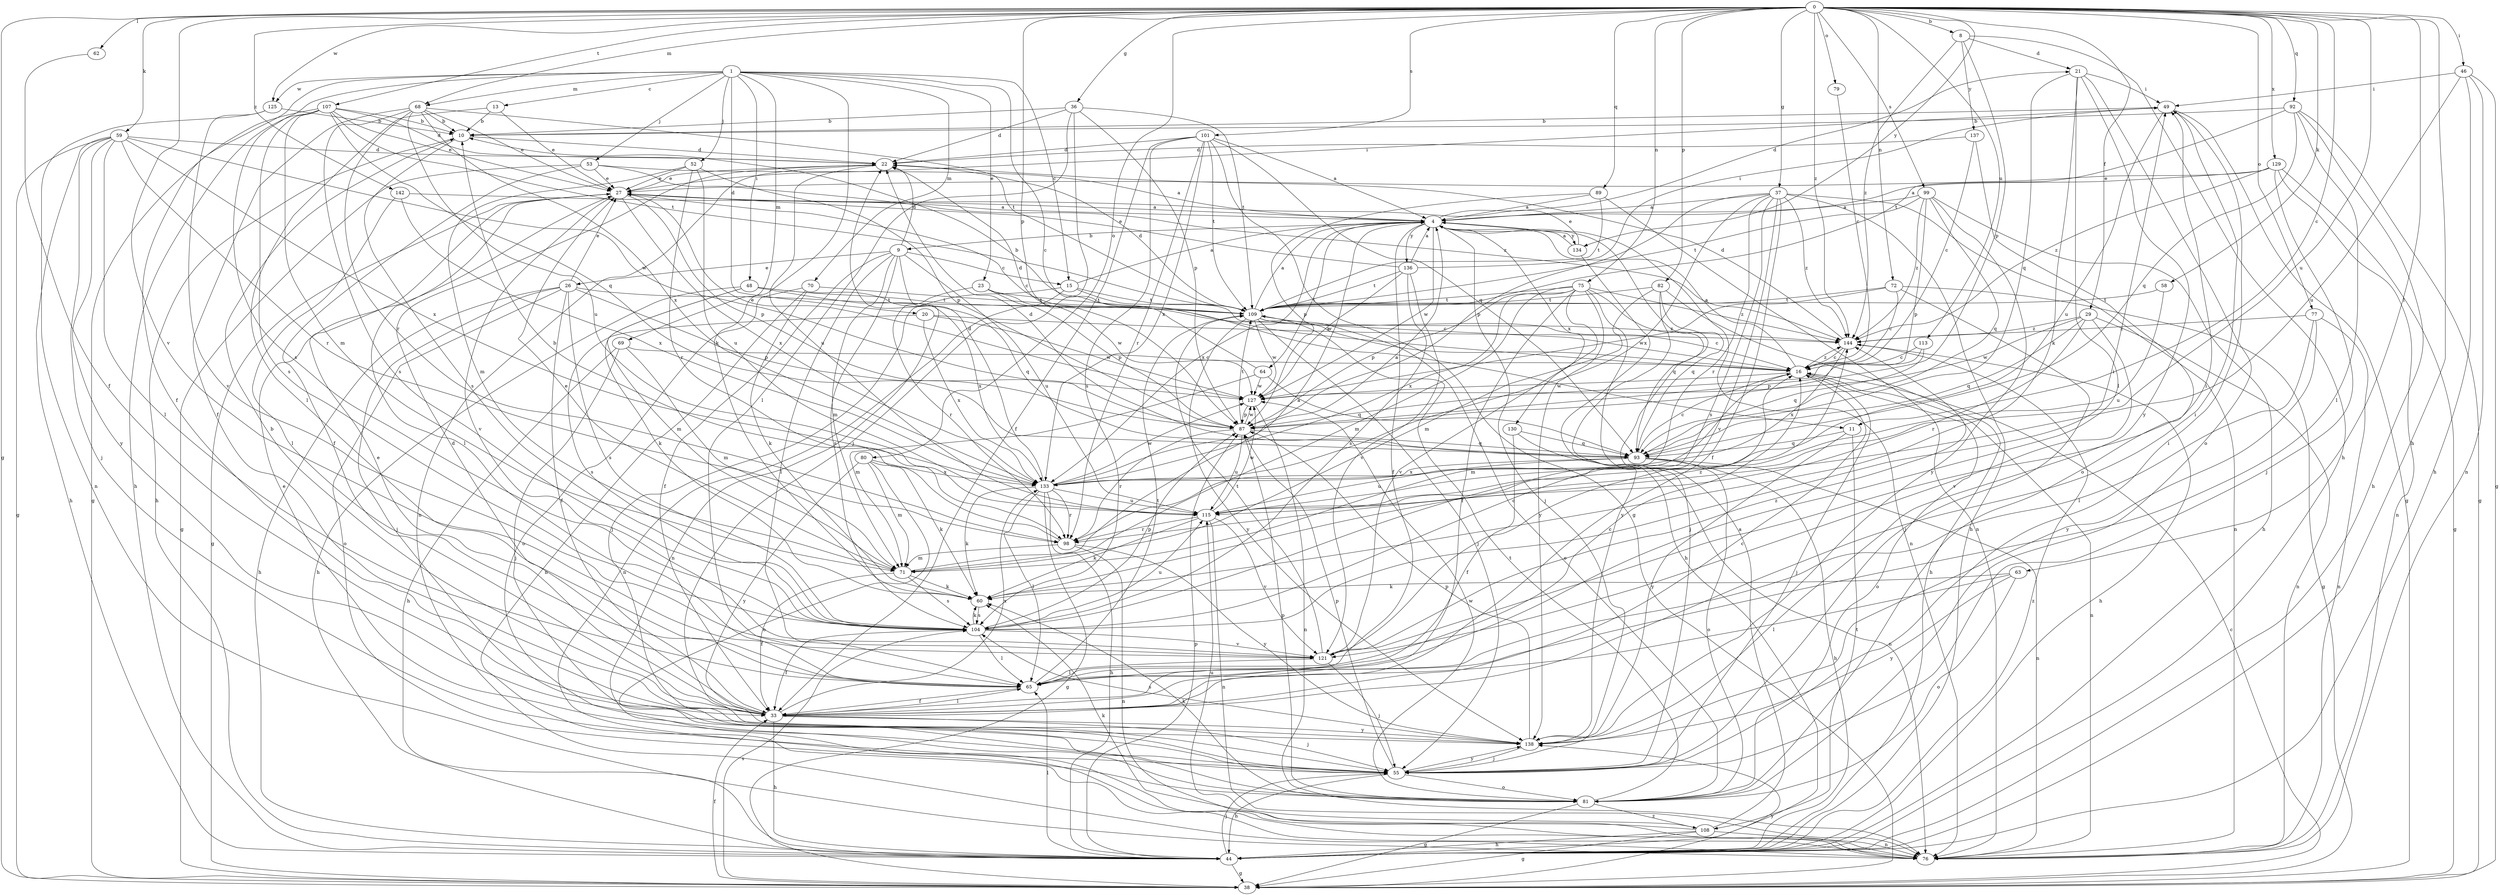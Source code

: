 strict digraph  {
0;
1;
4;
8;
9;
10;
11;
13;
15;
16;
20;
21;
22;
23;
26;
27;
29;
33;
36;
37;
38;
44;
46;
48;
49;
52;
53;
55;
58;
59;
60;
62;
63;
64;
65;
68;
69;
70;
71;
72;
75;
76;
77;
79;
80;
81;
82;
87;
89;
92;
93;
98;
99;
101;
104;
107;
108;
109;
113;
115;
121;
125;
127;
129;
130;
133;
134;
136;
137;
138;
142;
144;
0 -> 8  [label=b];
0 -> 11  [label=c];
0 -> 29  [label=f];
0 -> 36  [label=g];
0 -> 37  [label=g];
0 -> 38  [label=g];
0 -> 44  [label=h];
0 -> 46  [label=i];
0 -> 58  [label=k];
0 -> 59  [label=k];
0 -> 62  [label=l];
0 -> 63  [label=l];
0 -> 68  [label=m];
0 -> 72  [label=n];
0 -> 75  [label=n];
0 -> 77  [label=o];
0 -> 79  [label=o];
0 -> 80  [label=o];
0 -> 82  [label=p];
0 -> 87  [label=p];
0 -> 89  [label=q];
0 -> 92  [label=q];
0 -> 99  [label=s];
0 -> 101  [label=s];
0 -> 107  [label=t];
0 -> 113  [label=u];
0 -> 115  [label=u];
0 -> 121  [label=v];
0 -> 125  [label=w];
0 -> 129  [label=x];
0 -> 134  [label=y];
0 -> 142  [label=z];
0 -> 144  [label=z];
1 -> 11  [label=c];
1 -> 13  [label=c];
1 -> 15  [label=c];
1 -> 20  [label=d];
1 -> 23  [label=e];
1 -> 33  [label=f];
1 -> 48  [label=i];
1 -> 52  [label=j];
1 -> 53  [label=j];
1 -> 60  [label=k];
1 -> 68  [label=m];
1 -> 69  [label=m];
1 -> 70  [label=m];
1 -> 104  [label=s];
1 -> 125  [label=w];
4 -> 9  [label=b];
4 -> 21  [label=d];
4 -> 33  [label=f];
4 -> 55  [label=j];
4 -> 64  [label=l];
4 -> 76  [label=n];
4 -> 127  [label=w];
4 -> 130  [label=x];
4 -> 133  [label=x];
4 -> 134  [label=y];
4 -> 136  [label=y];
8 -> 21  [label=d];
8 -> 44  [label=h];
8 -> 87  [label=p];
8 -> 137  [label=y];
8 -> 144  [label=z];
9 -> 15  [label=c];
9 -> 22  [label=d];
9 -> 26  [label=e];
9 -> 33  [label=f];
9 -> 65  [label=l];
9 -> 71  [label=m];
9 -> 76  [label=n];
9 -> 104  [label=s];
9 -> 115  [label=u];
10 -> 22  [label=d];
10 -> 44  [label=h];
10 -> 104  [label=s];
11 -> 93  [label=q];
11 -> 108  [label=t];
11 -> 138  [label=y];
13 -> 10  [label=b];
13 -> 27  [label=e];
13 -> 65  [label=l];
15 -> 4  [label=a];
15 -> 16  [label=c];
15 -> 55  [label=j];
15 -> 76  [label=n];
15 -> 109  [label=t];
16 -> 4  [label=a];
16 -> 10  [label=b];
16 -> 55  [label=j];
16 -> 71  [label=m];
16 -> 76  [label=n];
16 -> 81  [label=o];
16 -> 127  [label=w];
16 -> 144  [label=z];
20 -> 104  [label=s];
20 -> 127  [label=w];
20 -> 133  [label=x];
20 -> 144  [label=z];
21 -> 49  [label=i];
21 -> 60  [label=k];
21 -> 65  [label=l];
21 -> 81  [label=o];
21 -> 93  [label=q];
21 -> 138  [label=y];
22 -> 27  [label=e];
22 -> 76  [label=n];
22 -> 115  [label=u];
23 -> 87  [label=p];
23 -> 98  [label=r];
23 -> 109  [label=t];
23 -> 127  [label=w];
26 -> 27  [label=e];
26 -> 33  [label=f];
26 -> 44  [label=h];
26 -> 55  [label=j];
26 -> 81  [label=o];
26 -> 87  [label=p];
26 -> 104  [label=s];
26 -> 109  [label=t];
27 -> 4  [label=a];
27 -> 16  [label=c];
27 -> 38  [label=g];
27 -> 49  [label=i];
27 -> 65  [label=l];
27 -> 87  [label=p];
27 -> 121  [label=v];
27 -> 133  [label=x];
29 -> 76  [label=n];
29 -> 93  [label=q];
29 -> 98  [label=r];
29 -> 121  [label=v];
29 -> 127  [label=w];
29 -> 144  [label=z];
33 -> 10  [label=b];
33 -> 16  [label=c];
33 -> 22  [label=d];
33 -> 27  [label=e];
33 -> 44  [label=h];
33 -> 49  [label=i];
33 -> 55  [label=j];
33 -> 65  [label=l];
33 -> 133  [label=x];
33 -> 138  [label=y];
36 -> 10  [label=b];
36 -> 22  [label=d];
36 -> 55  [label=j];
36 -> 65  [label=l];
36 -> 87  [label=p];
36 -> 109  [label=t];
37 -> 4  [label=a];
37 -> 33  [label=f];
37 -> 44  [label=h];
37 -> 76  [label=n];
37 -> 87  [label=p];
37 -> 98  [label=r];
37 -> 104  [label=s];
37 -> 121  [label=v];
37 -> 133  [label=x];
37 -> 144  [label=z];
38 -> 16  [label=c];
38 -> 33  [label=f];
38 -> 104  [label=s];
38 -> 138  [label=y];
44 -> 38  [label=g];
44 -> 55  [label=j];
44 -> 65  [label=l];
44 -> 87  [label=p];
44 -> 144  [label=z];
46 -> 38  [label=g];
46 -> 44  [label=h];
46 -> 49  [label=i];
46 -> 76  [label=n];
46 -> 115  [label=u];
48 -> 44  [label=h];
48 -> 60  [label=k];
48 -> 71  [label=m];
48 -> 93  [label=q];
48 -> 109  [label=t];
48 -> 133  [label=x];
49 -> 10  [label=b];
49 -> 38  [label=g];
49 -> 115  [label=u];
52 -> 27  [label=e];
52 -> 71  [label=m];
52 -> 87  [label=p];
52 -> 98  [label=r];
52 -> 115  [label=u];
53 -> 4  [label=a];
53 -> 27  [label=e];
53 -> 33  [label=f];
53 -> 38  [label=g];
53 -> 144  [label=z];
55 -> 27  [label=e];
55 -> 44  [label=h];
55 -> 49  [label=i];
55 -> 81  [label=o];
55 -> 87  [label=p];
55 -> 138  [label=y];
58 -> 109  [label=t];
58 -> 115  [label=u];
59 -> 22  [label=d];
59 -> 38  [label=g];
59 -> 44  [label=h];
59 -> 55  [label=j];
59 -> 65  [label=l];
59 -> 98  [label=r];
59 -> 127  [label=w];
59 -> 133  [label=x];
59 -> 138  [label=y];
60 -> 104  [label=s];
60 -> 144  [label=z];
62 -> 33  [label=f];
63 -> 60  [label=k];
63 -> 65  [label=l];
63 -> 81  [label=o];
63 -> 138  [label=y];
64 -> 22  [label=d];
64 -> 71  [label=m];
64 -> 93  [label=q];
64 -> 127  [label=w];
65 -> 16  [label=c];
65 -> 33  [label=f];
65 -> 109  [label=t];
68 -> 10  [label=b];
68 -> 27  [label=e];
68 -> 33  [label=f];
68 -> 98  [label=r];
68 -> 104  [label=s];
68 -> 109  [label=t];
68 -> 115  [label=u];
68 -> 133  [label=x];
69 -> 16  [label=c];
69 -> 44  [label=h];
69 -> 55  [label=j];
69 -> 71  [label=m];
70 -> 60  [label=k];
70 -> 76  [label=n];
70 -> 81  [label=o];
70 -> 109  [label=t];
71 -> 4  [label=a];
71 -> 27  [label=e];
71 -> 33  [label=f];
71 -> 60  [label=k];
71 -> 104  [label=s];
72 -> 16  [label=c];
72 -> 38  [label=g];
72 -> 55  [label=j];
72 -> 109  [label=t];
72 -> 127  [label=w];
75 -> 33  [label=f];
75 -> 55  [label=j];
75 -> 71  [label=m];
75 -> 87  [label=p];
75 -> 93  [label=q];
75 -> 109  [label=t];
75 -> 121  [label=v];
75 -> 133  [label=x];
75 -> 138  [label=y];
75 -> 144  [label=z];
77 -> 65  [label=l];
77 -> 76  [label=n];
77 -> 138  [label=y];
77 -> 144  [label=z];
79 -> 16  [label=c];
80 -> 60  [label=k];
80 -> 71  [label=m];
80 -> 81  [label=o];
80 -> 133  [label=x];
80 -> 138  [label=y];
81 -> 38  [label=g];
81 -> 60  [label=k];
81 -> 87  [label=p];
81 -> 109  [label=t];
81 -> 127  [label=w];
81 -> 108  [label=z];
82 -> 44  [label=h];
82 -> 71  [label=m];
82 -> 93  [label=q];
82 -> 109  [label=t];
82 -> 138  [label=y];
87 -> 93  [label=q];
87 -> 98  [label=r];
87 -> 109  [label=t];
87 -> 115  [label=u];
87 -> 127  [label=w];
89 -> 4  [label=a];
89 -> 76  [label=n];
89 -> 87  [label=p];
89 -> 109  [label=t];
92 -> 10  [label=b];
92 -> 38  [label=g];
92 -> 44  [label=h];
92 -> 65  [label=l];
92 -> 93  [label=q];
92 -> 109  [label=t];
93 -> 16  [label=c];
93 -> 22  [label=d];
93 -> 44  [label=h];
93 -> 76  [label=n];
93 -> 81  [label=o];
93 -> 115  [label=u];
93 -> 133  [label=x];
98 -> 10  [label=b];
98 -> 71  [label=m];
98 -> 76  [label=n];
98 -> 138  [label=y];
99 -> 4  [label=a];
99 -> 44  [label=h];
99 -> 87  [label=p];
99 -> 93  [label=q];
99 -> 109  [label=t];
99 -> 138  [label=y];
99 -> 144  [label=z];
101 -> 4  [label=a];
101 -> 22  [label=d];
101 -> 33  [label=f];
101 -> 38  [label=g];
101 -> 93  [label=q];
101 -> 98  [label=r];
101 -> 104  [label=s];
101 -> 109  [label=t];
101 -> 133  [label=x];
104 -> 16  [label=c];
104 -> 33  [label=f];
104 -> 49  [label=i];
104 -> 60  [label=k];
104 -> 65  [label=l];
104 -> 87  [label=p];
104 -> 115  [label=u];
104 -> 121  [label=v];
107 -> 10  [label=b];
107 -> 22  [label=d];
107 -> 27  [label=e];
107 -> 38  [label=g];
107 -> 44  [label=h];
107 -> 71  [label=m];
107 -> 93  [label=q];
107 -> 104  [label=s];
107 -> 109  [label=t];
108 -> 4  [label=a];
108 -> 38  [label=g];
108 -> 44  [label=h];
108 -> 60  [label=k];
108 -> 76  [label=n];
108 -> 115  [label=u];
109 -> 4  [label=a];
109 -> 16  [label=c];
109 -> 22  [label=d];
109 -> 55  [label=j];
109 -> 81  [label=o];
109 -> 127  [label=w];
109 -> 138  [label=y];
109 -> 144  [label=z];
113 -> 16  [label=c];
113 -> 87  [label=p];
113 -> 93  [label=q];
115 -> 60  [label=k];
115 -> 76  [label=n];
115 -> 98  [label=r];
115 -> 121  [label=v];
115 -> 127  [label=w];
121 -> 49  [label=i];
121 -> 55  [label=j];
121 -> 65  [label=l];
121 -> 109  [label=t];
121 -> 144  [label=z];
125 -> 10  [label=b];
125 -> 76  [label=n];
125 -> 121  [label=v];
127 -> 27  [label=e];
127 -> 76  [label=n];
127 -> 87  [label=p];
129 -> 4  [label=a];
129 -> 27  [label=e];
129 -> 38  [label=g];
129 -> 55  [label=j];
129 -> 76  [label=n];
129 -> 144  [label=z];
130 -> 33  [label=f];
130 -> 76  [label=n];
130 -> 93  [label=q];
133 -> 4  [label=a];
133 -> 22  [label=d];
133 -> 38  [label=g];
133 -> 44  [label=h];
133 -> 60  [label=k];
133 -> 65  [label=l];
133 -> 98  [label=r];
133 -> 115  [label=u];
133 -> 127  [label=w];
134 -> 4  [label=a];
134 -> 27  [label=e];
134 -> 44  [label=h];
136 -> 4  [label=a];
136 -> 27  [label=e];
136 -> 49  [label=i];
136 -> 104  [label=s];
136 -> 109  [label=t];
136 -> 121  [label=v];
136 -> 127  [label=w];
137 -> 16  [label=c];
137 -> 22  [label=d];
137 -> 81  [label=o];
138 -> 55  [label=j];
138 -> 87  [label=p];
138 -> 104  [label=s];
142 -> 4  [label=a];
142 -> 65  [label=l];
142 -> 133  [label=x];
144 -> 16  [label=c];
144 -> 22  [label=d];
144 -> 44  [label=h];
144 -> 133  [label=x];
}
